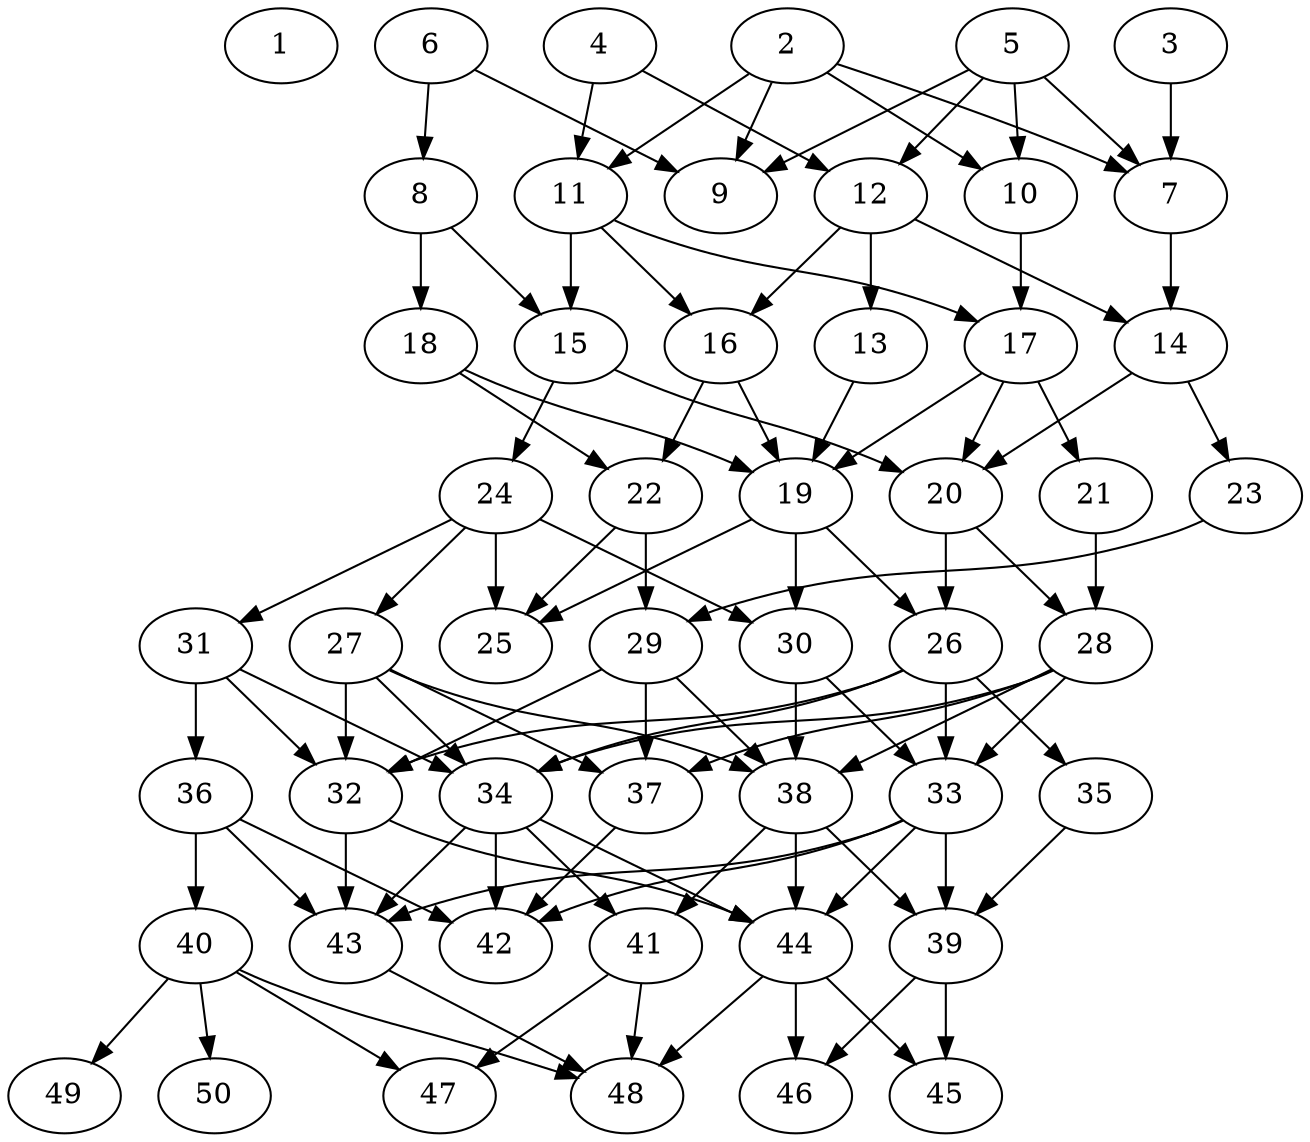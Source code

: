 // DAG automatically generated by daggen at Thu Oct  3 14:07:57 2019
// ./daggen --dot -n 50 --ccr 0.4 --fat 0.5 --regular 0.9 --density 0.6 --mindata 5242880 --maxdata 52428800 
digraph G {
  1 [size="46131200", alpha="0.11", expect_size="18452480"] 
  2 [size="51289600", alpha="0.12", expect_size="20515840"] 
  2 -> 7 [size ="20515840"]
  2 -> 9 [size ="20515840"]
  2 -> 10 [size ="20515840"]
  2 -> 11 [size ="20515840"]
  3 [size="130649600", alpha="0.13", expect_size="52259840"] 
  3 -> 7 [size ="52259840"]
  4 [size="27906560", alpha="0.14", expect_size="11162624"] 
  4 -> 11 [size ="11162624"]
  4 -> 12 [size ="11162624"]
  5 [size="32972800", alpha="0.06", expect_size="13189120"] 
  5 -> 7 [size ="13189120"]
  5 -> 9 [size ="13189120"]
  5 -> 10 [size ="13189120"]
  5 -> 12 [size ="13189120"]
  6 [size="28080640", alpha="0.19", expect_size="11232256"] 
  6 -> 8 [size ="11232256"]
  6 -> 9 [size ="11232256"]
  7 [size="118804480", alpha="0.09", expect_size="47521792"] 
  7 -> 14 [size ="47521792"]
  8 [size="116971520", alpha="0.18", expect_size="46788608"] 
  8 -> 15 [size ="46788608"]
  8 -> 18 [size ="46788608"]
  9 [size="122388480", alpha="0.05", expect_size="48955392"] 
  10 [size="87198720", alpha="0.05", expect_size="34879488"] 
  10 -> 17 [size ="34879488"]
  11 [size="38082560", alpha="0.01", expect_size="15233024"] 
  11 -> 15 [size ="15233024"]
  11 -> 16 [size ="15233024"]
  11 -> 17 [size ="15233024"]
  12 [size="105221120", alpha="0.14", expect_size="42088448"] 
  12 -> 13 [size ="42088448"]
  12 -> 14 [size ="42088448"]
  12 -> 16 [size ="42088448"]
  13 [size="55746560", alpha="0.12", expect_size="22298624"] 
  13 -> 19 [size ="22298624"]
  14 [size="129984000", alpha="0.10", expect_size="51993600"] 
  14 -> 20 [size ="51993600"]
  14 -> 23 [size ="51993600"]
  15 [size="95144960", alpha="0.08", expect_size="38057984"] 
  15 -> 20 [size ="38057984"]
  15 -> 24 [size ="38057984"]
  16 [size="127971840", alpha="0.15", expect_size="51188736"] 
  16 -> 19 [size ="51188736"]
  16 -> 22 [size ="51188736"]
  17 [size="119541760", alpha="0.04", expect_size="47816704"] 
  17 -> 19 [size ="47816704"]
  17 -> 20 [size ="47816704"]
  17 -> 21 [size ="47816704"]
  18 [size="53854720", alpha="0.19", expect_size="21541888"] 
  18 -> 19 [size ="21541888"]
  18 -> 22 [size ="21541888"]
  19 [size="39953920", alpha="0.20", expect_size="15981568"] 
  19 -> 25 [size ="15981568"]
  19 -> 26 [size ="15981568"]
  19 -> 30 [size ="15981568"]
  20 [size="67522560", alpha="0.12", expect_size="27009024"] 
  20 -> 26 [size ="27009024"]
  20 -> 28 [size ="27009024"]
  21 [size="97354240", alpha="0.10", expect_size="38941696"] 
  21 -> 28 [size ="38941696"]
  22 [size="100661760", alpha="0.15", expect_size="40264704"] 
  22 -> 25 [size ="40264704"]
  22 -> 29 [size ="40264704"]
  23 [size="66001920", alpha="0.19", expect_size="26400768"] 
  23 -> 29 [size ="26400768"]
  24 [size="16773120", alpha="0.06", expect_size="6709248"] 
  24 -> 25 [size ="6709248"]
  24 -> 27 [size ="6709248"]
  24 -> 30 [size ="6709248"]
  24 -> 31 [size ="6709248"]
  25 [size="73886720", alpha="0.16", expect_size="29554688"] 
  26 [size="121751040", alpha="0.09", expect_size="48700416"] 
  26 -> 32 [size ="48700416"]
  26 -> 33 [size ="48700416"]
  26 -> 34 [size ="48700416"]
  26 -> 35 [size ="48700416"]
  27 [size="91415040", alpha="0.20", expect_size="36566016"] 
  27 -> 32 [size ="36566016"]
  27 -> 34 [size ="36566016"]
  27 -> 37 [size ="36566016"]
  27 -> 38 [size ="36566016"]
  28 [size="115233280", alpha="0.08", expect_size="46093312"] 
  28 -> 33 [size ="46093312"]
  28 -> 34 [size ="46093312"]
  28 -> 37 [size ="46093312"]
  28 -> 38 [size ="46093312"]
  29 [size="107015680", alpha="0.15", expect_size="42806272"] 
  29 -> 32 [size ="42806272"]
  29 -> 37 [size ="42806272"]
  29 -> 38 [size ="42806272"]
  30 [size="105920000", alpha="0.14", expect_size="42368000"] 
  30 -> 33 [size ="42368000"]
  30 -> 38 [size ="42368000"]
  31 [size="59898880", alpha="0.18", expect_size="23959552"] 
  31 -> 32 [size ="23959552"]
  31 -> 34 [size ="23959552"]
  31 -> 36 [size ="23959552"]
  32 [size="119938560", alpha="0.17", expect_size="47975424"] 
  32 -> 43 [size ="47975424"]
  32 -> 44 [size ="47975424"]
  33 [size="88291840", alpha="0.04", expect_size="35316736"] 
  33 -> 39 [size ="35316736"]
  33 -> 42 [size ="35316736"]
  33 -> 43 [size ="35316736"]
  33 -> 44 [size ="35316736"]
  34 [size="82506240", alpha="0.10", expect_size="33002496"] 
  34 -> 41 [size ="33002496"]
  34 -> 42 [size ="33002496"]
  34 -> 43 [size ="33002496"]
  34 -> 44 [size ="33002496"]
  35 [size="117378560", alpha="0.10", expect_size="46951424"] 
  35 -> 39 [size ="46951424"]
  36 [size="94814720", alpha="0.10", expect_size="37925888"] 
  36 -> 40 [size ="37925888"]
  36 -> 42 [size ="37925888"]
  36 -> 43 [size ="37925888"]
  37 [size="29783040", alpha="0.08", expect_size="11913216"] 
  37 -> 42 [size ="11913216"]
  38 [size="27983360", alpha="0.12", expect_size="11193344"] 
  38 -> 39 [size ="11193344"]
  38 -> 41 [size ="11193344"]
  38 -> 44 [size ="11193344"]
  39 [size="75317760", alpha="0.02", expect_size="30127104"] 
  39 -> 45 [size ="30127104"]
  39 -> 46 [size ="30127104"]
  40 [size="45140480", alpha="0.00", expect_size="18056192"] 
  40 -> 47 [size ="18056192"]
  40 -> 48 [size ="18056192"]
  40 -> 49 [size ="18056192"]
  40 -> 50 [size ="18056192"]
  41 [size="129510400", alpha="0.13", expect_size="51804160"] 
  41 -> 47 [size ="51804160"]
  41 -> 48 [size ="51804160"]
  42 [size="117468160", alpha="0.00", expect_size="46987264"] 
  43 [size="101132800", alpha="0.17", expect_size="40453120"] 
  43 -> 48 [size ="40453120"]
  44 [size="123146240", alpha="0.14", expect_size="49258496"] 
  44 -> 45 [size ="49258496"]
  44 -> 46 [size ="49258496"]
  44 -> 48 [size ="49258496"]
  45 [size="64453120", alpha="0.01", expect_size="25781248"] 
  46 [size="125058560", alpha="0.07", expect_size="50023424"] 
  47 [size="65935360", alpha="0.06", expect_size="26374144"] 
  48 [size="111488000", alpha="0.03", expect_size="44595200"] 
  49 [size="66529280", alpha="0.15", expect_size="26611712"] 
  50 [size="75875840", alpha="0.03", expect_size="30350336"] 
}
